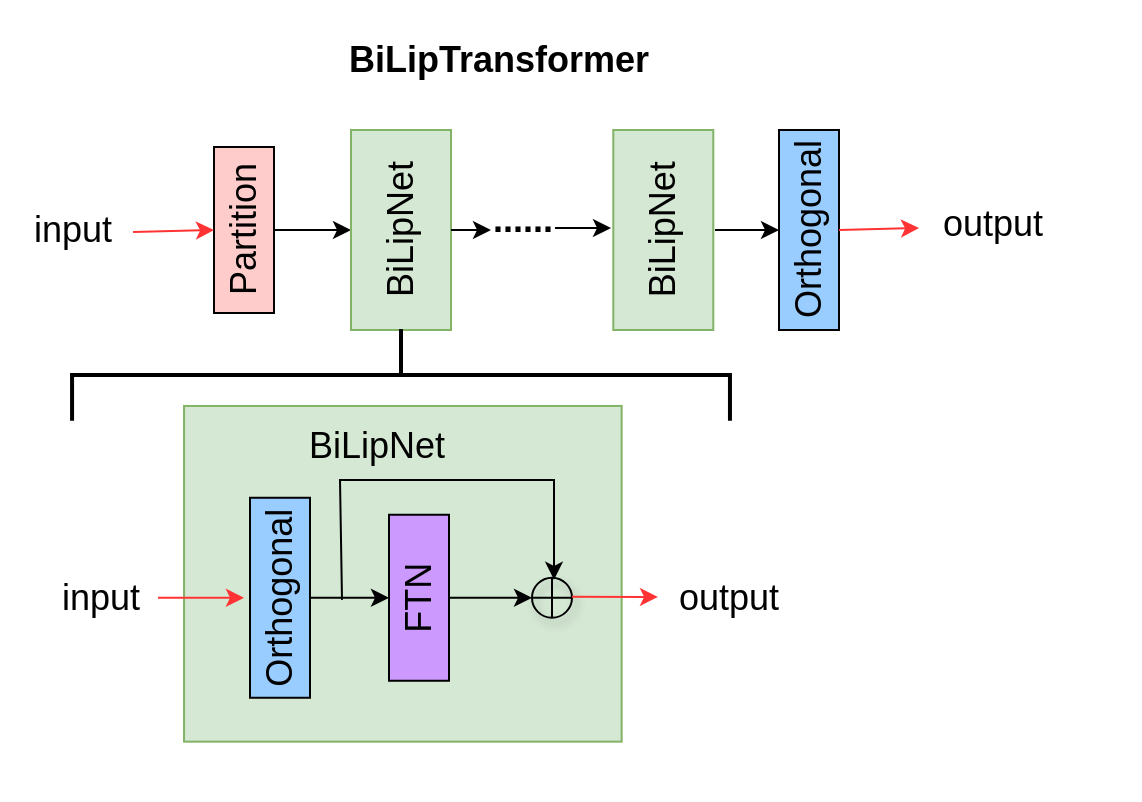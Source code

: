 <mxfile version="27.1.6">
  <diagram name="第 1 页" id="12M5Myu7l8NUgM6UxuhZ">
    <mxGraphModel dx="674" dy="1607" grid="1" gridSize="10" guides="1" tooltips="1" connect="1" arrows="1" fold="1" page="1" pageScale="1" pageWidth="827" pageHeight="1169" math="0" shadow="0">
      <root>
        <mxCell id="0" />
        <mxCell id="1" parent="0" />
        <mxCell id="n2hKNjZKLiZzbII2VU98-11" value="&lt;font style=&quot;font-size: 18px;&quot;&gt;Partition&lt;/font&gt;" style="rounded=0;whiteSpace=wrap;html=1;fillColor=#FFCCCC;rotation=-90;" parent="1" vertex="1">
          <mxGeometry x="170.5" y="70" width="83" height="30" as="geometry" />
        </mxCell>
        <mxCell id="n2hKNjZKLiZzbII2VU98-12" value="" style="endArrow=classic;html=1;rounded=0;exitX=0.5;exitY=1;exitDx=0;exitDy=0;entryX=0.5;entryY=0;entryDx=0;entryDy=0;" parent="1" source="n2hKNjZKLiZzbII2VU98-11" target="n2hKNjZKLiZzbII2VU98-48" edge="1">
          <mxGeometry width="50" height="50" relative="1" as="geometry">
            <mxPoint x="584.5" y="300" as="sourcePoint" />
            <mxPoint x="205.5" y="121" as="targetPoint" />
          </mxGeometry>
        </mxCell>
        <mxCell id="n2hKNjZKLiZzbII2VU98-36" value="" style="endArrow=classic;html=1;rounded=0;fillColor=#FF3333;strokeColor=#FF3333;entryX=0.5;entryY=0;entryDx=0;entryDy=0;exitX=1.017;exitY=0.525;exitDx=0;exitDy=0;exitPerimeter=0;" parent="1" source="n2hKNjZKLiZzbII2VU98-38" target="n2hKNjZKLiZzbII2VU98-11" edge="1">
          <mxGeometry width="50" height="50" relative="1" as="geometry">
            <mxPoint x="165.5" y="90" as="sourcePoint" />
            <mxPoint x="195.5" y="70" as="targetPoint" />
          </mxGeometry>
        </mxCell>
        <mxCell id="n2hKNjZKLiZzbII2VU98-38" value="&lt;font style=&quot;font-size: 18px;&quot;&gt;input&lt;/font&gt;" style="text;html=1;align=center;verticalAlign=middle;resizable=0;points=[];autosize=1;strokeColor=none;fillColor=none;" parent="1" vertex="1">
          <mxGeometry x="95.5" y="65" width="60" height="40" as="geometry" />
        </mxCell>
        <mxCell id="n2hKNjZKLiZzbII2VU98-48" value="&lt;font style=&quot;font-size: 18px;&quot;&gt;BiLipNet&lt;/font&gt;" style="rounded=0;whiteSpace=wrap;html=1;fillColor=#d5e8d4;rotation=-90;strokeColor=#82b366;" parent="1" vertex="1">
          <mxGeometry x="240.5" y="60" width="100" height="50" as="geometry" />
        </mxCell>
        <mxCell id="n2hKNjZKLiZzbII2VU98-49" value="" style="rounded=0;whiteSpace=wrap;html=1;fillColor=#d5e8d4;rotation=-90;strokeColor=#82b366;" parent="1" vertex="1">
          <mxGeometry x="207.5" y="147.5" width="167.85" height="218.81" as="geometry" />
        </mxCell>
        <mxCell id="n2hKNjZKLiZzbII2VU98-50" value="&lt;font style=&quot;font-size: 18px;&quot;&gt;Orthogonal&lt;/font&gt;" style="rounded=0;whiteSpace=wrap;html=1;fillColor=#99CCFF;rotation=-90;" parent="1" vertex="1">
          <mxGeometry x="180" y="253.88" width="100" height="30" as="geometry" />
        </mxCell>
        <mxCell id="n2hKNjZKLiZzbII2VU98-52" value="&lt;font style=&quot;font-size: 18px;&quot;&gt;FTN&lt;/font&gt;" style="rounded=0;whiteSpace=wrap;html=1;fillColor=#CC99FF;rotation=-90;" parent="1" vertex="1">
          <mxGeometry x="258" y="253.88" width="83" height="30" as="geometry" />
        </mxCell>
        <mxCell id="n2hKNjZKLiZzbII2VU98-53" value="" style="endArrow=classic;html=1;rounded=0;exitX=0.5;exitY=1;exitDx=0;exitDy=0;entryX=0.5;entryY=0;entryDx=0;entryDy=0;" parent="1" target="n2hKNjZKLiZzbII2VU98-52" edge="1">
          <mxGeometry width="50" height="50" relative="1" as="geometry">
            <mxPoint x="245" y="268.88" as="sourcePoint" />
            <mxPoint x="508" y="456.88" as="targetPoint" />
          </mxGeometry>
        </mxCell>
        <mxCell id="n2hKNjZKLiZzbII2VU98-54" value="" style="endArrow=classic;html=1;rounded=0;exitX=0.5;exitY=1;exitDx=0;exitDy=0;entryX=0;entryY=0.5;entryDx=0;entryDy=0;" parent="1" source="n2hKNjZKLiZzbII2VU98-52" target="n2hKNjZKLiZzbII2VU98-56" edge="1">
          <mxGeometry width="50" height="50" relative="1" as="geometry">
            <mxPoint x="458" y="506.88" as="sourcePoint" />
            <mxPoint x="158" y="402.88" as="targetPoint" />
          </mxGeometry>
        </mxCell>
        <mxCell id="n2hKNjZKLiZzbII2VU98-56" value="" style="ellipse;whiteSpace=wrap;html=1;aspect=fixed;shadow=1;fillColor=none;" parent="1" vertex="1">
          <mxGeometry x="356" y="258.88" width="20" height="20" as="geometry" />
        </mxCell>
        <mxCell id="n2hKNjZKLiZzbII2VU98-57" value="" style="endArrow=none;html=1;rounded=0;exitX=0;exitY=0.5;exitDx=0;exitDy=0;entryX=1;entryY=0.5;entryDx=0;entryDy=0;" parent="1" source="n2hKNjZKLiZzbII2VU98-56" target="n2hKNjZKLiZzbII2VU98-56" edge="1">
          <mxGeometry width="50" height="50" relative="1" as="geometry">
            <mxPoint x="536" y="383.88" as="sourcePoint" />
            <mxPoint x="586" y="333.88" as="targetPoint" />
          </mxGeometry>
        </mxCell>
        <mxCell id="n2hKNjZKLiZzbII2VU98-58" value="" style="endArrow=none;html=1;rounded=0;exitX=0.5;exitY=1;exitDx=0;exitDy=0;entryX=0.5;entryY=0;entryDx=0;entryDy=0;" parent="1" source="n2hKNjZKLiZzbII2VU98-56" target="n2hKNjZKLiZzbII2VU98-56" edge="1">
          <mxGeometry width="50" height="50" relative="1" as="geometry">
            <mxPoint x="536" y="383.88" as="sourcePoint" />
            <mxPoint x="586" y="333.88" as="targetPoint" />
          </mxGeometry>
        </mxCell>
        <mxCell id="n2hKNjZKLiZzbII2VU98-59" value="" style="endArrow=classic;html=1;rounded=0;" parent="1" edge="1">
          <mxGeometry width="50" height="50" relative="1" as="geometry">
            <mxPoint x="261" y="269.93" as="sourcePoint" />
            <mxPoint x="367" y="259.88" as="targetPoint" />
            <Array as="points">
              <mxPoint x="260" y="210" />
              <mxPoint x="367" y="210" />
            </Array>
          </mxGeometry>
        </mxCell>
        <mxCell id="n2hKNjZKLiZzbII2VU98-60" value="&lt;font style=&quot;font-size: 18px;&quot;&gt;BiLipNet&lt;/font&gt;" style="text;html=1;align=center;verticalAlign=middle;resizable=0;points=[];autosize=1;strokeColor=none;fillColor=none;" parent="1" vertex="1">
          <mxGeometry x="233" y="172.85" width="90" height="40" as="geometry" />
        </mxCell>
        <mxCell id="n2hKNjZKLiZzbII2VU98-61" value="" style="endArrow=classic;html=1;rounded=0;fillColor=#FF3333;strokeColor=#FF3333;entryX=0.5;entryY=0;entryDx=0;entryDy=0;exitX=0.983;exitY=0.5;exitDx=0;exitDy=0;exitPerimeter=0;" parent="1" source="n2hKNjZKLiZzbII2VU98-62" edge="1">
          <mxGeometry width="50" height="50" relative="1" as="geometry">
            <mxPoint x="221" y="223.88" as="sourcePoint" />
            <mxPoint x="212" y="268.88" as="targetPoint" />
          </mxGeometry>
        </mxCell>
        <mxCell id="n2hKNjZKLiZzbII2VU98-62" value="&lt;font style=&quot;font-size: 18px;&quot;&gt;input&lt;/font&gt;" style="text;html=1;align=center;verticalAlign=middle;resizable=0;points=[];autosize=1;strokeColor=none;fillColor=none;" parent="1" vertex="1">
          <mxGeometry x="110" y="248.88" width="60" height="40" as="geometry" />
        </mxCell>
        <mxCell id="n2hKNjZKLiZzbII2VU98-63" value="" style="endArrow=classic;html=1;rounded=0;fillColor=#FF3333;strokeColor=#FF3333;entryX=0.5;entryY=0;entryDx=0;entryDy=0;exitX=0.983;exitY=0.5;exitDx=0;exitDy=0;exitPerimeter=0;" parent="1" edge="1">
          <mxGeometry width="50" height="50" relative="1" as="geometry">
            <mxPoint x="376" y="268.38" as="sourcePoint" />
            <mxPoint x="419" y="268.48" as="targetPoint" />
          </mxGeometry>
        </mxCell>
        <mxCell id="n2hKNjZKLiZzbII2VU98-64" value="&lt;font style=&quot;font-size: 18px;&quot;&gt;output&lt;/font&gt;" style="text;html=1;align=center;verticalAlign=middle;resizable=0;points=[];autosize=1;strokeColor=none;fillColor=none;" parent="1" vertex="1">
          <mxGeometry x="419" y="248.88" width="70" height="40" as="geometry" />
        </mxCell>
        <mxCell id="n2hKNjZKLiZzbII2VU98-65" value="" style="endArrow=classic;html=1;rounded=0;exitX=0.5;exitY=1;exitDx=0;exitDy=0;" parent="1" source="n2hKNjZKLiZzbII2VU98-48" edge="1">
          <mxGeometry width="50" height="50" relative="1" as="geometry">
            <mxPoint x="355.5" y="80" as="sourcePoint" />
            <mxPoint x="335.5" y="85" as="targetPoint" />
          </mxGeometry>
        </mxCell>
        <mxCell id="n2hKNjZKLiZzbII2VU98-68" value="&lt;font style=&quot;font-size: 18px;&quot;&gt;&lt;b&gt;......&lt;/b&gt;&lt;/font&gt;" style="text;html=1;align=center;verticalAlign=middle;resizable=0;points=[];autosize=1;strokeColor=none;fillColor=none;" parent="1" vertex="1">
          <mxGeometry x="325.5" y="60" width="50" height="40" as="geometry" />
        </mxCell>
        <mxCell id="n2hKNjZKLiZzbII2VU98-69" value="" style="endArrow=classic;html=1;rounded=0;exitX=0.92;exitY=0.675;exitDx=0;exitDy=0;exitPerimeter=0;" parent="1" edge="1">
          <mxGeometry width="50" height="50" relative="1" as="geometry">
            <mxPoint x="367.5" y="84" as="sourcePoint" />
            <mxPoint x="395.5" y="84" as="targetPoint" />
          </mxGeometry>
        </mxCell>
        <mxCell id="n2hKNjZKLiZzbII2VU98-71" value="&lt;font style=&quot;font-size: 18px;&quot;&gt;BiLipNet&lt;/font&gt;" style="rounded=0;whiteSpace=wrap;html=1;fillColor=#d5e8d4;rotation=-90;strokeColor=#82b366;" parent="1" vertex="1">
          <mxGeometry x="371.65" y="60" width="100" height="50" as="geometry" />
        </mxCell>
        <mxCell id="n2hKNjZKLiZzbII2VU98-72" value="&lt;font style=&quot;font-size: 18px;&quot;&gt;Orthogonal&lt;/font&gt;" style="rounded=0;whiteSpace=wrap;html=1;fillColor=#99CCFF;rotation=-90;" parent="1" vertex="1">
          <mxGeometry x="444.5" y="70" width="100" height="30" as="geometry" />
        </mxCell>
        <mxCell id="n2hKNjZKLiZzbII2VU98-73" value="" style="endArrow=classic;html=1;rounded=0;exitX=0.92;exitY=0.675;exitDx=0;exitDy=0;exitPerimeter=0;entryX=0.5;entryY=0;entryDx=0;entryDy=0;" parent="1" target="n2hKNjZKLiZzbII2VU98-72" edge="1">
          <mxGeometry width="50" height="50" relative="1" as="geometry">
            <mxPoint x="447.5" y="85" as="sourcePoint" />
            <mxPoint x="475.5" y="85" as="targetPoint" />
          </mxGeometry>
        </mxCell>
        <mxCell id="n2hKNjZKLiZzbII2VU98-74" value="" style="endArrow=classic;html=1;rounded=0;fillColor=#FF3333;strokeColor=#FF3333;entryX=-0.014;entryY=0.55;entryDx=0;entryDy=0;exitX=0.5;exitY=1;exitDx=0;exitDy=0;entryPerimeter=0;" parent="1" source="n2hKNjZKLiZzbII2VU98-72" target="n2hKNjZKLiZzbII2VU98-76" edge="1">
          <mxGeometry width="50" height="50" relative="1" as="geometry">
            <mxPoint x="513.5" y="83" as="sourcePoint" />
            <mxPoint x="556.5" y="83" as="targetPoint" />
          </mxGeometry>
        </mxCell>
        <mxCell id="n2hKNjZKLiZzbII2VU98-76" value="&lt;font style=&quot;font-size: 18px;&quot;&gt;output&lt;/font&gt;" style="text;html=1;align=center;verticalAlign=middle;resizable=0;points=[];autosize=1;strokeColor=none;fillColor=none;" parent="1" vertex="1">
          <mxGeometry x="550.5" y="62" width="70" height="40" as="geometry" />
        </mxCell>
        <mxCell id="n2hKNjZKLiZzbII2VU98-80" value="" style="strokeWidth=2;html=1;shape=mxgraph.flowchart.annotation_2;align=left;labelPosition=right;pointerEvents=1;rotation=90;" parent="1" vertex="1">
          <mxGeometry x="267.57" y="-7" width="45.87" height="328.95" as="geometry" />
        </mxCell>
        <mxCell id="n2hKNjZKLiZzbII2VU98-81" value="" style="swimlane;startSize=0;strokeColor=none;" parent="1" vertex="1">
          <mxGeometry x="90" y="-30" width="570" height="400" as="geometry" />
        </mxCell>
        <mxCell id="n2hKNjZKLiZzbII2VU98-149" value="&lt;b&gt;&lt;font style=&quot;font-size: 18px;&quot;&gt;BiLipTransformer&lt;/font&gt;&lt;/b&gt;" style="text;html=1;align=center;verticalAlign=middle;resizable=0;points=[];autosize=1;strokeColor=none;fillColor=none;" parent="n2hKNjZKLiZzbII2VU98-81" vertex="1">
          <mxGeometry x="163.5" y="10" width="170" height="40" as="geometry" />
        </mxCell>
      </root>
    </mxGraphModel>
  </diagram>
</mxfile>
